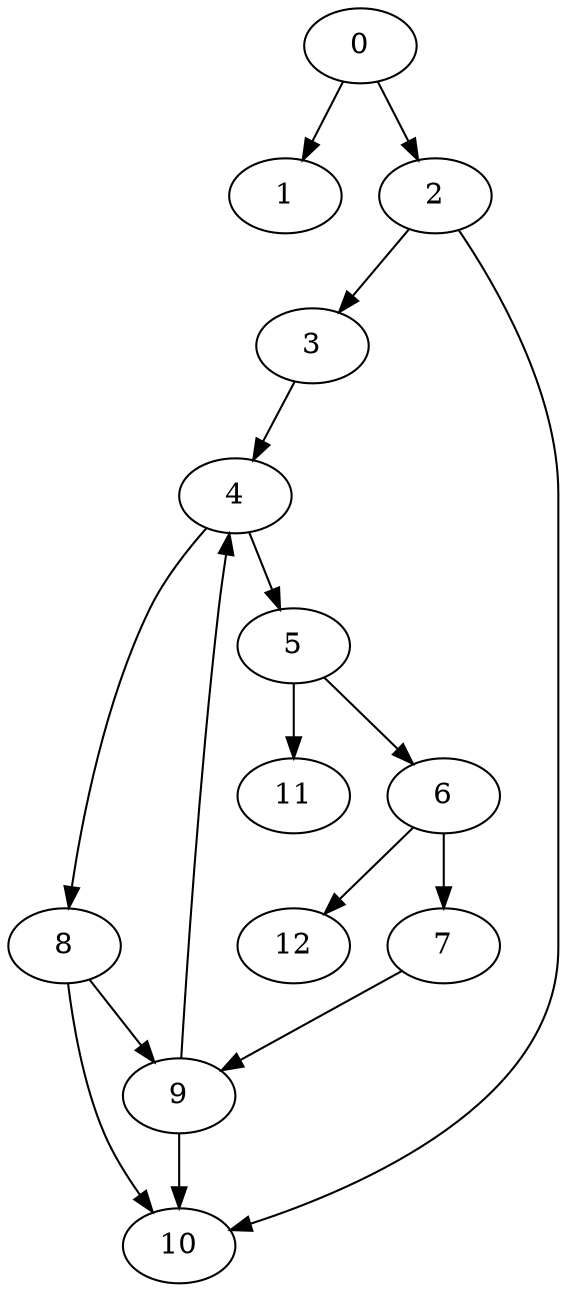 digraph {
	0
	1
	2
	3
	4
	5
	6
	7
	8
	9
	10
	11
	12
	5 -> 11
	2 -> 3
	3 -> 4
	9 -> 4
	4 -> 5
	5 -> 6
	4 -> 8
	7 -> 9
	8 -> 9
	2 -> 10
	8 -> 10
	9 -> 10
	0 -> 1
	0 -> 2
	6 -> 7
	6 -> 12
}
